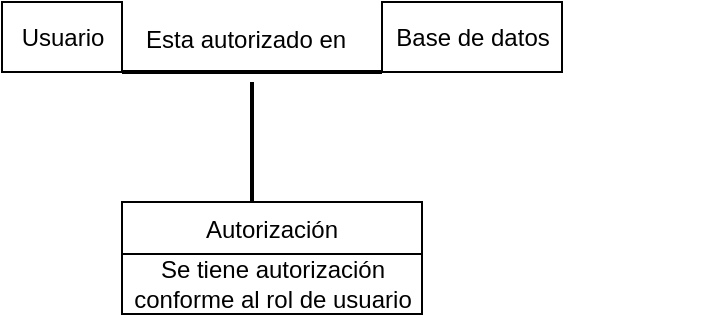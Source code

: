 <mxfile version="17.4.6" type="github">
  <diagram id="C5RBs43oDa-KdzZeNtuy" name="Page-1">
    <mxGraphModel dx="1038" dy="546" grid="1" gridSize="10" guides="1" tooltips="1" connect="1" arrows="1" fold="1" page="1" pageScale="1" pageWidth="827" pageHeight="1169" math="0" shadow="0">
      <root>
        <mxCell id="WIyWlLk6GJQsqaUBKTNV-0" />
        <mxCell id="WIyWlLk6GJQsqaUBKTNV-1" parent="WIyWlLk6GJQsqaUBKTNV-0" />
        <mxCell id="Df75iFN0DAaPTn-GhvUH-0" value="Usuario" style="html=1;" parent="WIyWlLk6GJQsqaUBKTNV-1" vertex="1">
          <mxGeometry x="90" y="60" width="60" height="35" as="geometry" />
        </mxCell>
        <mxCell id="Df75iFN0DAaPTn-GhvUH-5" value="Base de datos" style="html=1;" parent="WIyWlLk6GJQsqaUBKTNV-1" vertex="1">
          <mxGeometry x="280" y="60" width="90" height="35" as="geometry" />
        </mxCell>
        <mxCell id="Df75iFN0DAaPTn-GhvUH-8" value="" style="line;strokeWidth=2;direction=south;html=1;" parent="WIyWlLk6GJQsqaUBKTNV-1" vertex="1">
          <mxGeometry x="210" y="100" width="10" height="60" as="geometry" />
        </mxCell>
        <mxCell id="Df75iFN0DAaPTn-GhvUH-9" value="" style="line;strokeWidth=2;html=1;" parent="WIyWlLk6GJQsqaUBKTNV-1" vertex="1">
          <mxGeometry x="150" y="90" width="130" height="10" as="geometry" />
        </mxCell>
        <mxCell id="Df75iFN0DAaPTn-GhvUH-10" value="Autorización" style="swimlane;fontStyle=0;childLayout=stackLayout;horizontal=1;startSize=26;fillColor=none;horizontalStack=0;resizeParent=1;resizeParentMax=0;resizeLast=0;collapsible=1;marginBottom=0;" parent="WIyWlLk6GJQsqaUBKTNV-1" vertex="1">
          <mxGeometry x="150" y="160" width="150" height="56" as="geometry" />
        </mxCell>
        <mxCell id="Df75iFN0DAaPTn-GhvUH-14" value="Se tiene autorización &lt;br&gt;conforme&amp;nbsp;al rol de usuario" style="text;html=1;align=center;verticalAlign=middle;resizable=0;points=[];autosize=1;strokeColor=none;fillColor=none;" parent="Df75iFN0DAaPTn-GhvUH-10" vertex="1">
          <mxGeometry y="26" width="150" height="30" as="geometry" />
        </mxCell>
        <mxCell id="Df75iFN0DAaPTn-GhvUH-16" value="&#xa;&#xa;&lt;span style=&quot;color: rgb(0, 0, 0); font-family: helvetica; font-size: 12px; font-style: normal; font-weight: 400; letter-spacing: normal; text-align: left; text-indent: 0px; text-transform: none; word-spacing: 0px; background-color: rgb(255, 255, 255); display: inline; float: none;&quot;&gt;Esta autorizado en&lt;/span&gt;&#xa;&#xa;" style="text;strokeColor=none;fillColor=none;align=left;verticalAlign=top;spacingLeft=4;spacingRight=4;overflow=hidden;rotatable=0;points=[[0,0.5],[1,0.5]];portConstraint=eastwest;" parent="WIyWlLk6GJQsqaUBKTNV-1" vertex="1">
          <mxGeometry x="350" y="170" width="100" height="26" as="geometry" />
        </mxCell>
        <mxCell id="Df75iFN0DAaPTn-GhvUH-17" value="&lt;span style=&quot;color: rgb(0, 0, 0); font-family: helvetica; font-size: 12px; font-style: normal; font-weight: 400; letter-spacing: normal; text-align: left; text-indent: 0px; text-transform: none; word-spacing: 0px; background-color: rgb(255, 255, 255); display: inline; float: none;&quot;&gt;Esta autorizado en&lt;/span&gt;" style="text;whiteSpace=wrap;html=1;" parent="WIyWlLk6GJQsqaUBKTNV-1" vertex="1">
          <mxGeometry x="160" y="65" width="130" height="30" as="geometry" />
        </mxCell>
      </root>
    </mxGraphModel>
  </diagram>
</mxfile>
